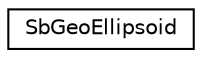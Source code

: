 digraph "Graphical Class Hierarchy"
{
 // LATEX_PDF_SIZE
  edge [fontname="Helvetica",fontsize="10",labelfontname="Helvetica",labelfontsize="10"];
  node [fontname="Helvetica",fontsize="10",shape=record];
  rankdir="LR";
  Node0 [label="SbGeoEllipsoid",height=0.2,width=0.4,color="black", fillcolor="white", style="filled",URL="$classSbGeoEllipsoid.html",tooltip=" "];
}
